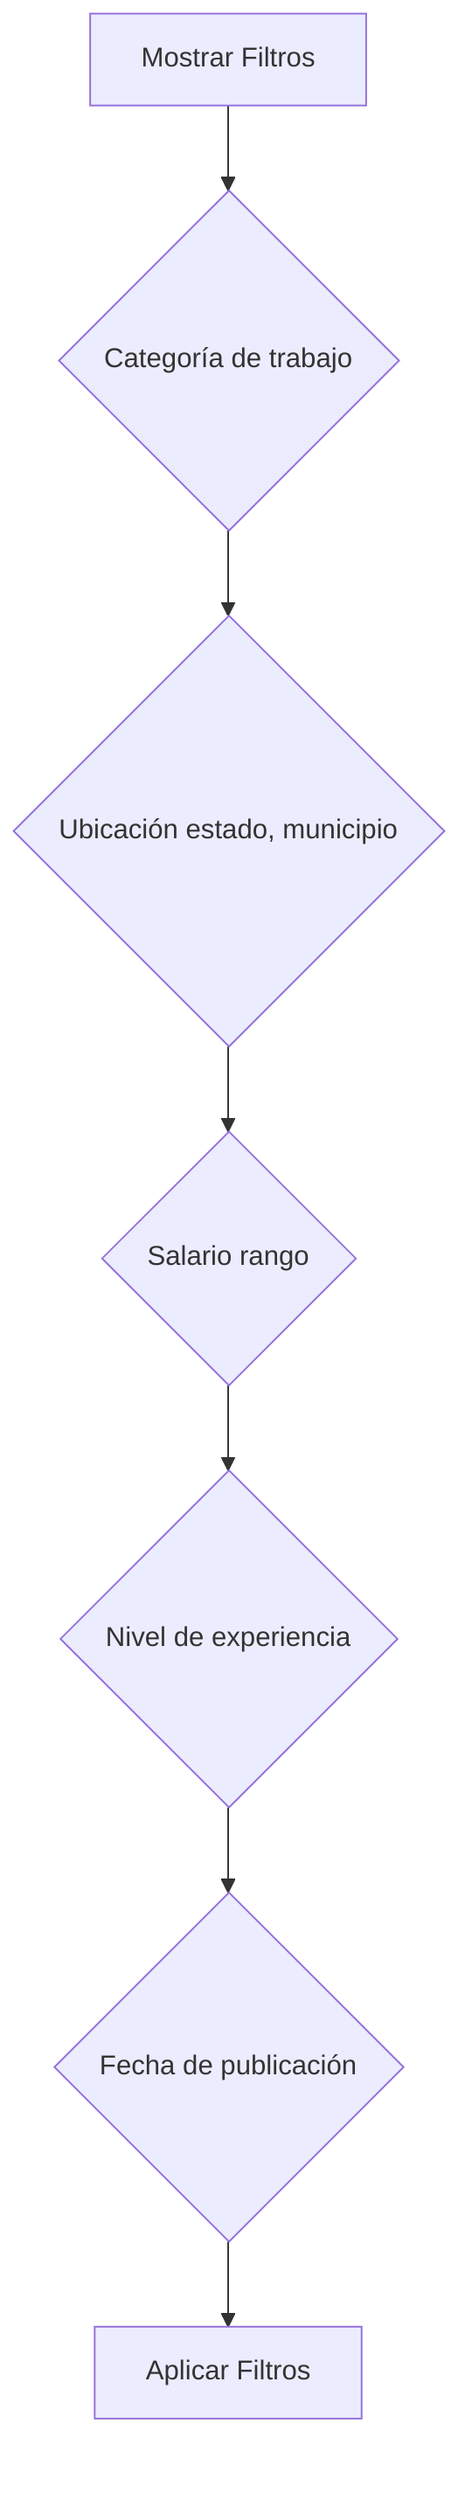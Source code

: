 graph TD
    A[Mostrar Filtros] --> B{Categoría de trabajo};
    B --> C{Ubicación estado, municipio};
    C --> D{Salario rango};
    D --> E{Nivel de experiencia};
    E --> F{Fecha de publicación};
    F --> G[Aplicar Filtros];